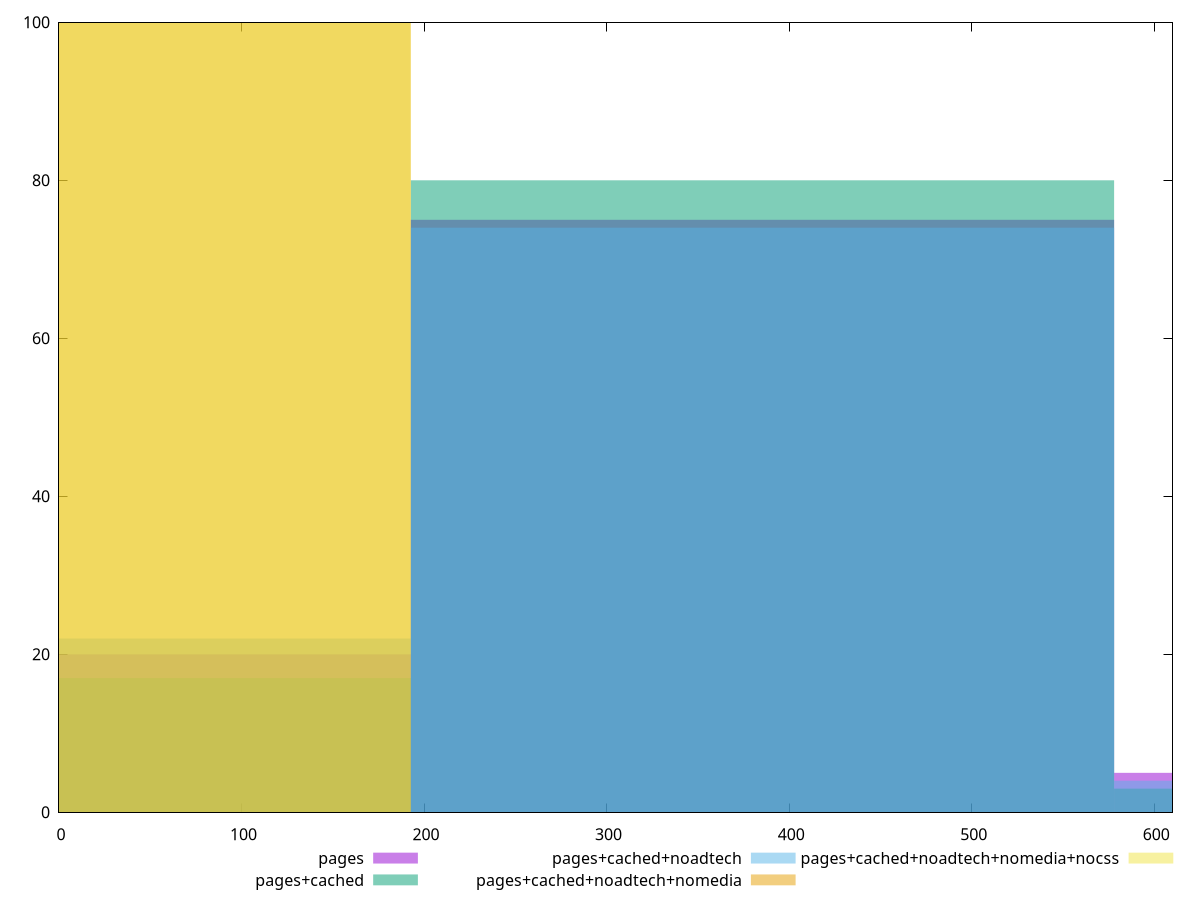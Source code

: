 reset

$pages <<EOF
0 20
770.6873737949117 5
385.3436868974558 75
EOF

$pagesCached <<EOF
385.3436868974558 80
0 17
770.6873737949117 3
EOF

$pagesCachedNoadtech <<EOF
385.3436868974558 74
0 22
770.6873737949117 4
EOF

$pagesCachedNoadtechNomedia <<EOF
0 100
EOF

$pagesCachedNoadtechNomediaNocss <<EOF
0 100
EOF

set key outside below
set boxwidth 385.3436868974558
set xrange [0:610]
set yrange [0:100]
set trange [0:100]
set style fill transparent solid 0.5 noborder
set terminal svg size 640, 530 enhanced background rgb 'white'
set output "report_00014_2021-02-09T15:56:05.503Z/uses-webp-images/comparison/histogram/all_raw.svg"

plot $pages title "pages" with boxes, \
     $pagesCached title "pages+cached" with boxes, \
     $pagesCachedNoadtech title "pages+cached+noadtech" with boxes, \
     $pagesCachedNoadtechNomedia title "pages+cached+noadtech+nomedia" with boxes, \
     $pagesCachedNoadtechNomediaNocss title "pages+cached+noadtech+nomedia+nocss" with boxes

reset
